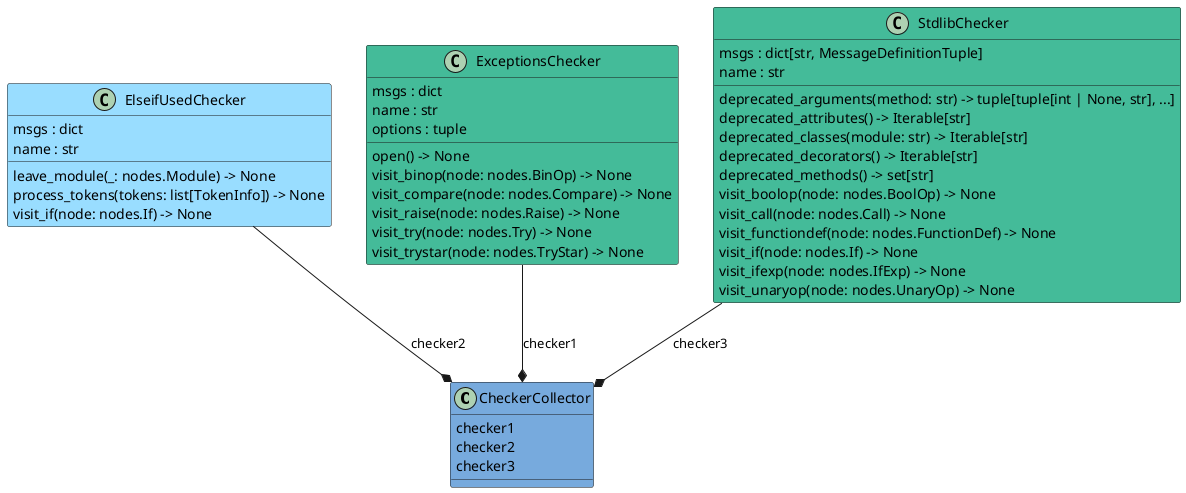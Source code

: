 @startuml classes
set namespaceSeparator none
class "CheckerCollector" as colorized.CheckerCollector #77AADD {
  checker1
  checker2
  checker3
}
class "ElseifUsedChecker" as pylint.extensions.check_elif.ElseifUsedChecker #99DDFF {
  msgs : dict
  name : str
  leave_module(_: nodes.Module) -> None
  process_tokens(tokens: list[TokenInfo]) -> None
  visit_if(node: nodes.If) -> None
}
class "ExceptionsChecker" as pylint.checkers.exceptions.ExceptionsChecker #44BB99 {
  msgs : dict
  name : str
  options : tuple
  open() -> None
  visit_binop(node: nodes.BinOp) -> None
  visit_compare(node: nodes.Compare) -> None
  visit_raise(node: nodes.Raise) -> None
  visit_try(node: nodes.Try) -> None
  visit_trystar(node: nodes.TryStar) -> None
}
class "StdlibChecker" as pylint.checkers.stdlib.StdlibChecker #44BB99 {
  msgs : dict[str, MessageDefinitionTuple]
  name : str
  deprecated_arguments(method: str) -> tuple[tuple[int | None, str], ...]
  deprecated_attributes() -> Iterable[str]
  deprecated_classes(module: str) -> Iterable[str]
  deprecated_decorators() -> Iterable[str]
  deprecated_methods() -> set[str]
  visit_boolop(node: nodes.BoolOp) -> None
  visit_call(node: nodes.Call) -> None
  visit_functiondef(node: nodes.FunctionDef) -> None
  visit_if(node: nodes.If) -> None
  visit_ifexp(node: nodes.IfExp) -> None
  visit_unaryop(node: nodes.UnaryOp) -> None
}
pylint.checkers.exceptions.ExceptionsChecker --* colorized.CheckerCollector : checker1
pylint.checkers.stdlib.StdlibChecker --* colorized.CheckerCollector : checker3
pylint.extensions.check_elif.ElseifUsedChecker --* colorized.CheckerCollector : checker2
@enduml
